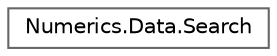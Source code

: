 digraph "Graphical Class Hierarchy"
{
 // LATEX_PDF_SIZE
  bgcolor="transparent";
  edge [fontname=Helvetica,fontsize=10,labelfontname=Helvetica,labelfontsize=10];
  node [fontname=Helvetica,fontsize=10,shape=box,height=0.2,width=0.4];
  rankdir="LR";
  Node0 [id="Node000000",label="Numerics.Data.Search",height=0.2,width=0.4,color="grey40", fillcolor="white", style="filled",URL="$class_numerics_1_1_data_1_1_search.html",tooltip="A class for searching a list."];
}
